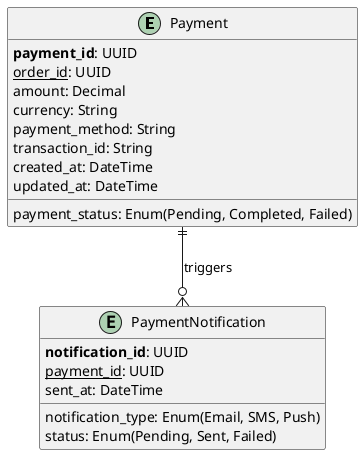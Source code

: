 @startuml
!define primary_key(x) <b>x</b>
!define foreign_key(x) <u>x</u>

' Payment Service for E-commerce Application

entity Payment {
    primary_key(payment_id): UUID
    foreign_key(order_id): UUID
    amount: Decimal
    currency: String
    payment_method: String
    payment_status: Enum(Pending, Completed, Failed)
    transaction_id: String
    created_at: DateTime
    updated_at: DateTime
}

entity PaymentNotification {
    primary_key(notification_id): UUID
    foreign_key(payment_id): UUID
    notification_type: Enum(Email, SMS, Push)
    status: Enum(Pending, Sent, Failed)
    sent_at: DateTime
}

' Relationships
Payment ||--o{ PaymentNotification : "triggers"
@enduml
